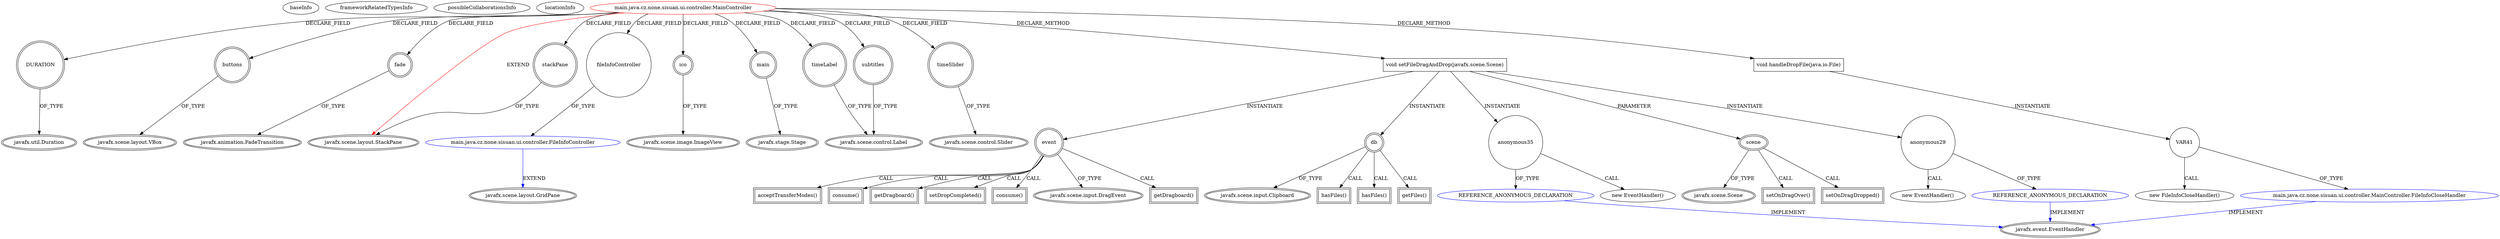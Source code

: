 digraph {
baseInfo[graphId=3546,category="extension_graph",isAnonymous=false,possibleRelation=true]
frameworkRelatedTypesInfo[0="javafx.scene.layout.StackPane"]
possibleCollaborationsInfo[0="3546~FIELD_DECLARATION-~javafx.scene.layout.StackPane ~javafx.scene.layout.GridPane ~false~false",1="3546~CLIENT_METHOD_DECLARATION-INSTANTIATION-~javafx.scene.layout.StackPane ~javafx.event.EventHandler ~false~false"]
locationInfo[projectName="martin-suky-sisuan",filePath="/martin-suky-sisuan/sisuan-master/src/main/java/cz/none/sisuan/ui/controller/MainController.java",contextSignature="MainController",graphId="3546"]
0[label="main.java.cz.none.sisuan.ui.controller.MainController",vertexType="ROOT_CLIENT_CLASS_DECLARATION",isFrameworkType=false,color=red]
1[label="javafx.scene.layout.StackPane",vertexType="FRAMEWORK_CLASS_TYPE",isFrameworkType=true,peripheries=2]
2[label="DURATION",vertexType="FIELD_DECLARATION",isFrameworkType=true,peripheries=2,shape=circle]
3[label="javafx.util.Duration",vertexType="FRAMEWORK_CLASS_TYPE",isFrameworkType=true,peripheries=2]
4[label="buttons",vertexType="FIELD_DECLARATION",isFrameworkType=true,peripheries=2,shape=circle]
5[label="javafx.scene.layout.VBox",vertexType="FRAMEWORK_CLASS_TYPE",isFrameworkType=true,peripheries=2]
6[label="fade",vertexType="FIELD_DECLARATION",isFrameworkType=true,peripheries=2,shape=circle]
7[label="javafx.animation.FadeTransition",vertexType="FRAMEWORK_CLASS_TYPE",isFrameworkType=true,peripheries=2]
8[label="fileInfoController",vertexType="FIELD_DECLARATION",isFrameworkType=false,shape=circle]
9[label="main.java.cz.none.sisuan.ui.controller.FileInfoController",vertexType="REFERENCE_CLIENT_CLASS_DECLARATION",isFrameworkType=false,color=blue]
10[label="javafx.scene.layout.GridPane",vertexType="FRAMEWORK_CLASS_TYPE",isFrameworkType=true,peripheries=2]
11[label="ico",vertexType="FIELD_DECLARATION",isFrameworkType=true,peripheries=2,shape=circle]
12[label="javafx.scene.image.ImageView",vertexType="FRAMEWORK_CLASS_TYPE",isFrameworkType=true,peripheries=2]
13[label="main",vertexType="FIELD_DECLARATION",isFrameworkType=true,peripheries=2,shape=circle]
14[label="javafx.stage.Stage",vertexType="FRAMEWORK_CLASS_TYPE",isFrameworkType=true,peripheries=2]
15[label="stackPane",vertexType="FIELD_DECLARATION",isFrameworkType=true,peripheries=2,shape=circle]
17[label="subtitles",vertexType="FIELD_DECLARATION",isFrameworkType=true,peripheries=2,shape=circle]
18[label="javafx.scene.control.Label",vertexType="FRAMEWORK_CLASS_TYPE",isFrameworkType=true,peripheries=2]
19[label="timeLabel",vertexType="FIELD_DECLARATION",isFrameworkType=true,peripheries=2,shape=circle]
21[label="timeSlider",vertexType="FIELD_DECLARATION",isFrameworkType=true,peripheries=2,shape=circle]
22[label="javafx.scene.control.Slider",vertexType="FRAMEWORK_CLASS_TYPE",isFrameworkType=true,peripheries=2]
114[label="void setFileDragAndDrop(javafx.scene.Scene)",vertexType="CLIENT_METHOD_DECLARATION",isFrameworkType=false,shape=box]
115[label="scene",vertexType="PARAMETER_DECLARATION",isFrameworkType=true,peripheries=2]
116[label="javafx.scene.Scene",vertexType="FRAMEWORK_CLASS_TYPE",isFrameworkType=true,peripheries=2]
118[label="setOnDragOver()",vertexType="INSIDE_CALL",isFrameworkType=true,peripheries=2,shape=box]
120[label="anonymous29",vertexType="VARIABLE_EXPRESION",isFrameworkType=false,shape=circle]
121[label="REFERENCE_ANONYMOUS_DECLARATION",vertexType="REFERENCE_ANONYMOUS_DECLARATION",isFrameworkType=false,color=blue]
122[label="javafx.event.EventHandler",vertexType="FRAMEWORK_INTERFACE_TYPE",isFrameworkType=true,peripheries=2]
119[label="new EventHandler()",vertexType="CONSTRUCTOR_CALL",isFrameworkType=false]
123[label="event",vertexType="VARIABLE_EXPRESION",isFrameworkType=true,peripheries=2,shape=circle]
125[label="javafx.scene.input.DragEvent",vertexType="FRAMEWORK_CLASS_TYPE",isFrameworkType=true,peripheries=2]
124[label="getDragboard()",vertexType="INSIDE_CALL",isFrameworkType=true,peripheries=2,shape=box]
126[label="db",vertexType="VARIABLE_EXPRESION",isFrameworkType=true,peripheries=2,shape=circle]
128[label="javafx.scene.input.Clipboard",vertexType="FRAMEWORK_CLASS_TYPE",isFrameworkType=true,peripheries=2]
127[label="hasFiles()",vertexType="INSIDE_CALL",isFrameworkType=true,peripheries=2,shape=box]
130[label="acceptTransferModes()",vertexType="INSIDE_CALL",isFrameworkType=true,peripheries=2,shape=box]
132[label="consume()",vertexType="INSIDE_CALL",isFrameworkType=true,peripheries=2,shape=box]
134[label="setOnDragDropped()",vertexType="INSIDE_CALL",isFrameworkType=true,peripheries=2,shape=box]
136[label="anonymous35",vertexType="VARIABLE_EXPRESION",isFrameworkType=false,shape=circle]
137[label="REFERENCE_ANONYMOUS_DECLARATION",vertexType="REFERENCE_ANONYMOUS_DECLARATION",isFrameworkType=false,color=blue]
135[label="new EventHandler()",vertexType="CONSTRUCTOR_CALL",isFrameworkType=false]
140[label="getDragboard()",vertexType="INSIDE_CALL",isFrameworkType=true,peripheries=2,shape=box]
142[label="hasFiles()",vertexType="INSIDE_CALL",isFrameworkType=true,peripheries=2,shape=box]
144[label="getFiles()",vertexType="INSIDE_CALL",isFrameworkType=true,peripheries=2,shape=box]
146[label="setDropCompleted()",vertexType="INSIDE_CALL",isFrameworkType=true,peripheries=2,shape=box]
148[label="consume()",vertexType="INSIDE_CALL",isFrameworkType=true,peripheries=2,shape=box]
149[label="void handleDropFile(java.io.File)",vertexType="CLIENT_METHOD_DECLARATION",isFrameworkType=false,shape=box]
151[label="VAR41",vertexType="VARIABLE_EXPRESION",isFrameworkType=false,shape=circle]
152[label="main.java.cz.none.sisuan.ui.controller.MainController.FileInfoCloseHandler",vertexType="REFERENCE_CLIENT_CLASS_DECLARATION",isFrameworkType=false,color=blue]
150[label="new FileInfoCloseHandler()",vertexType="CONSTRUCTOR_CALL",isFrameworkType=false]
0->1[label="EXTEND",color=red]
0->2[label="DECLARE_FIELD"]
2->3[label="OF_TYPE"]
0->4[label="DECLARE_FIELD"]
4->5[label="OF_TYPE"]
0->6[label="DECLARE_FIELD"]
6->7[label="OF_TYPE"]
0->8[label="DECLARE_FIELD"]
9->10[label="EXTEND",color=blue]
8->9[label="OF_TYPE"]
0->11[label="DECLARE_FIELD"]
11->12[label="OF_TYPE"]
0->13[label="DECLARE_FIELD"]
13->14[label="OF_TYPE"]
0->15[label="DECLARE_FIELD"]
15->1[label="OF_TYPE"]
0->17[label="DECLARE_FIELD"]
17->18[label="OF_TYPE"]
0->19[label="DECLARE_FIELD"]
19->18[label="OF_TYPE"]
0->21[label="DECLARE_FIELD"]
21->22[label="OF_TYPE"]
0->114[label="DECLARE_METHOD"]
115->116[label="OF_TYPE"]
114->115[label="PARAMETER"]
115->118[label="CALL"]
114->120[label="INSTANTIATE"]
121->122[label="IMPLEMENT",color=blue]
120->121[label="OF_TYPE"]
120->119[label="CALL"]
114->123[label="INSTANTIATE"]
123->125[label="OF_TYPE"]
123->124[label="CALL"]
114->126[label="INSTANTIATE"]
126->128[label="OF_TYPE"]
126->127[label="CALL"]
123->130[label="CALL"]
123->132[label="CALL"]
115->134[label="CALL"]
114->136[label="INSTANTIATE"]
137->122[label="IMPLEMENT",color=blue]
136->137[label="OF_TYPE"]
136->135[label="CALL"]
123->140[label="CALL"]
126->142[label="CALL"]
126->144[label="CALL"]
123->146[label="CALL"]
123->148[label="CALL"]
0->149[label="DECLARE_METHOD"]
149->151[label="INSTANTIATE"]
152->122[label="IMPLEMENT",color=blue]
151->152[label="OF_TYPE"]
151->150[label="CALL"]
}
